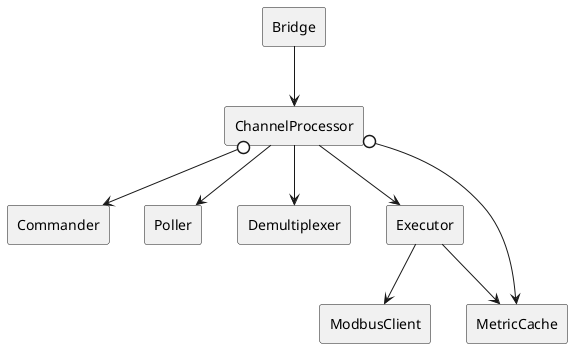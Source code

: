 @startuml


rectangle Bridge {
'    processors[s]p
}
rectangle "ChannelProcessor" as CP {
'    Commander
'    Poller
'    Demultiplexer
'    Executor
}
rectangle "Commander" as C {
}
rectangle "Poller" as P {
}
rectangle Demultiplexer as D {
}
rectangle Executor as EX {
}
rectangle ModbusClient as MB {
}
rectangle MetricCache as CACHE {
}

Bridge --> CP
CP 0--> C
CP --> P
CP --> D
CP --> EX
EX --> MB
EX --> CACHE
CP 0--> CACHE

@enduml
